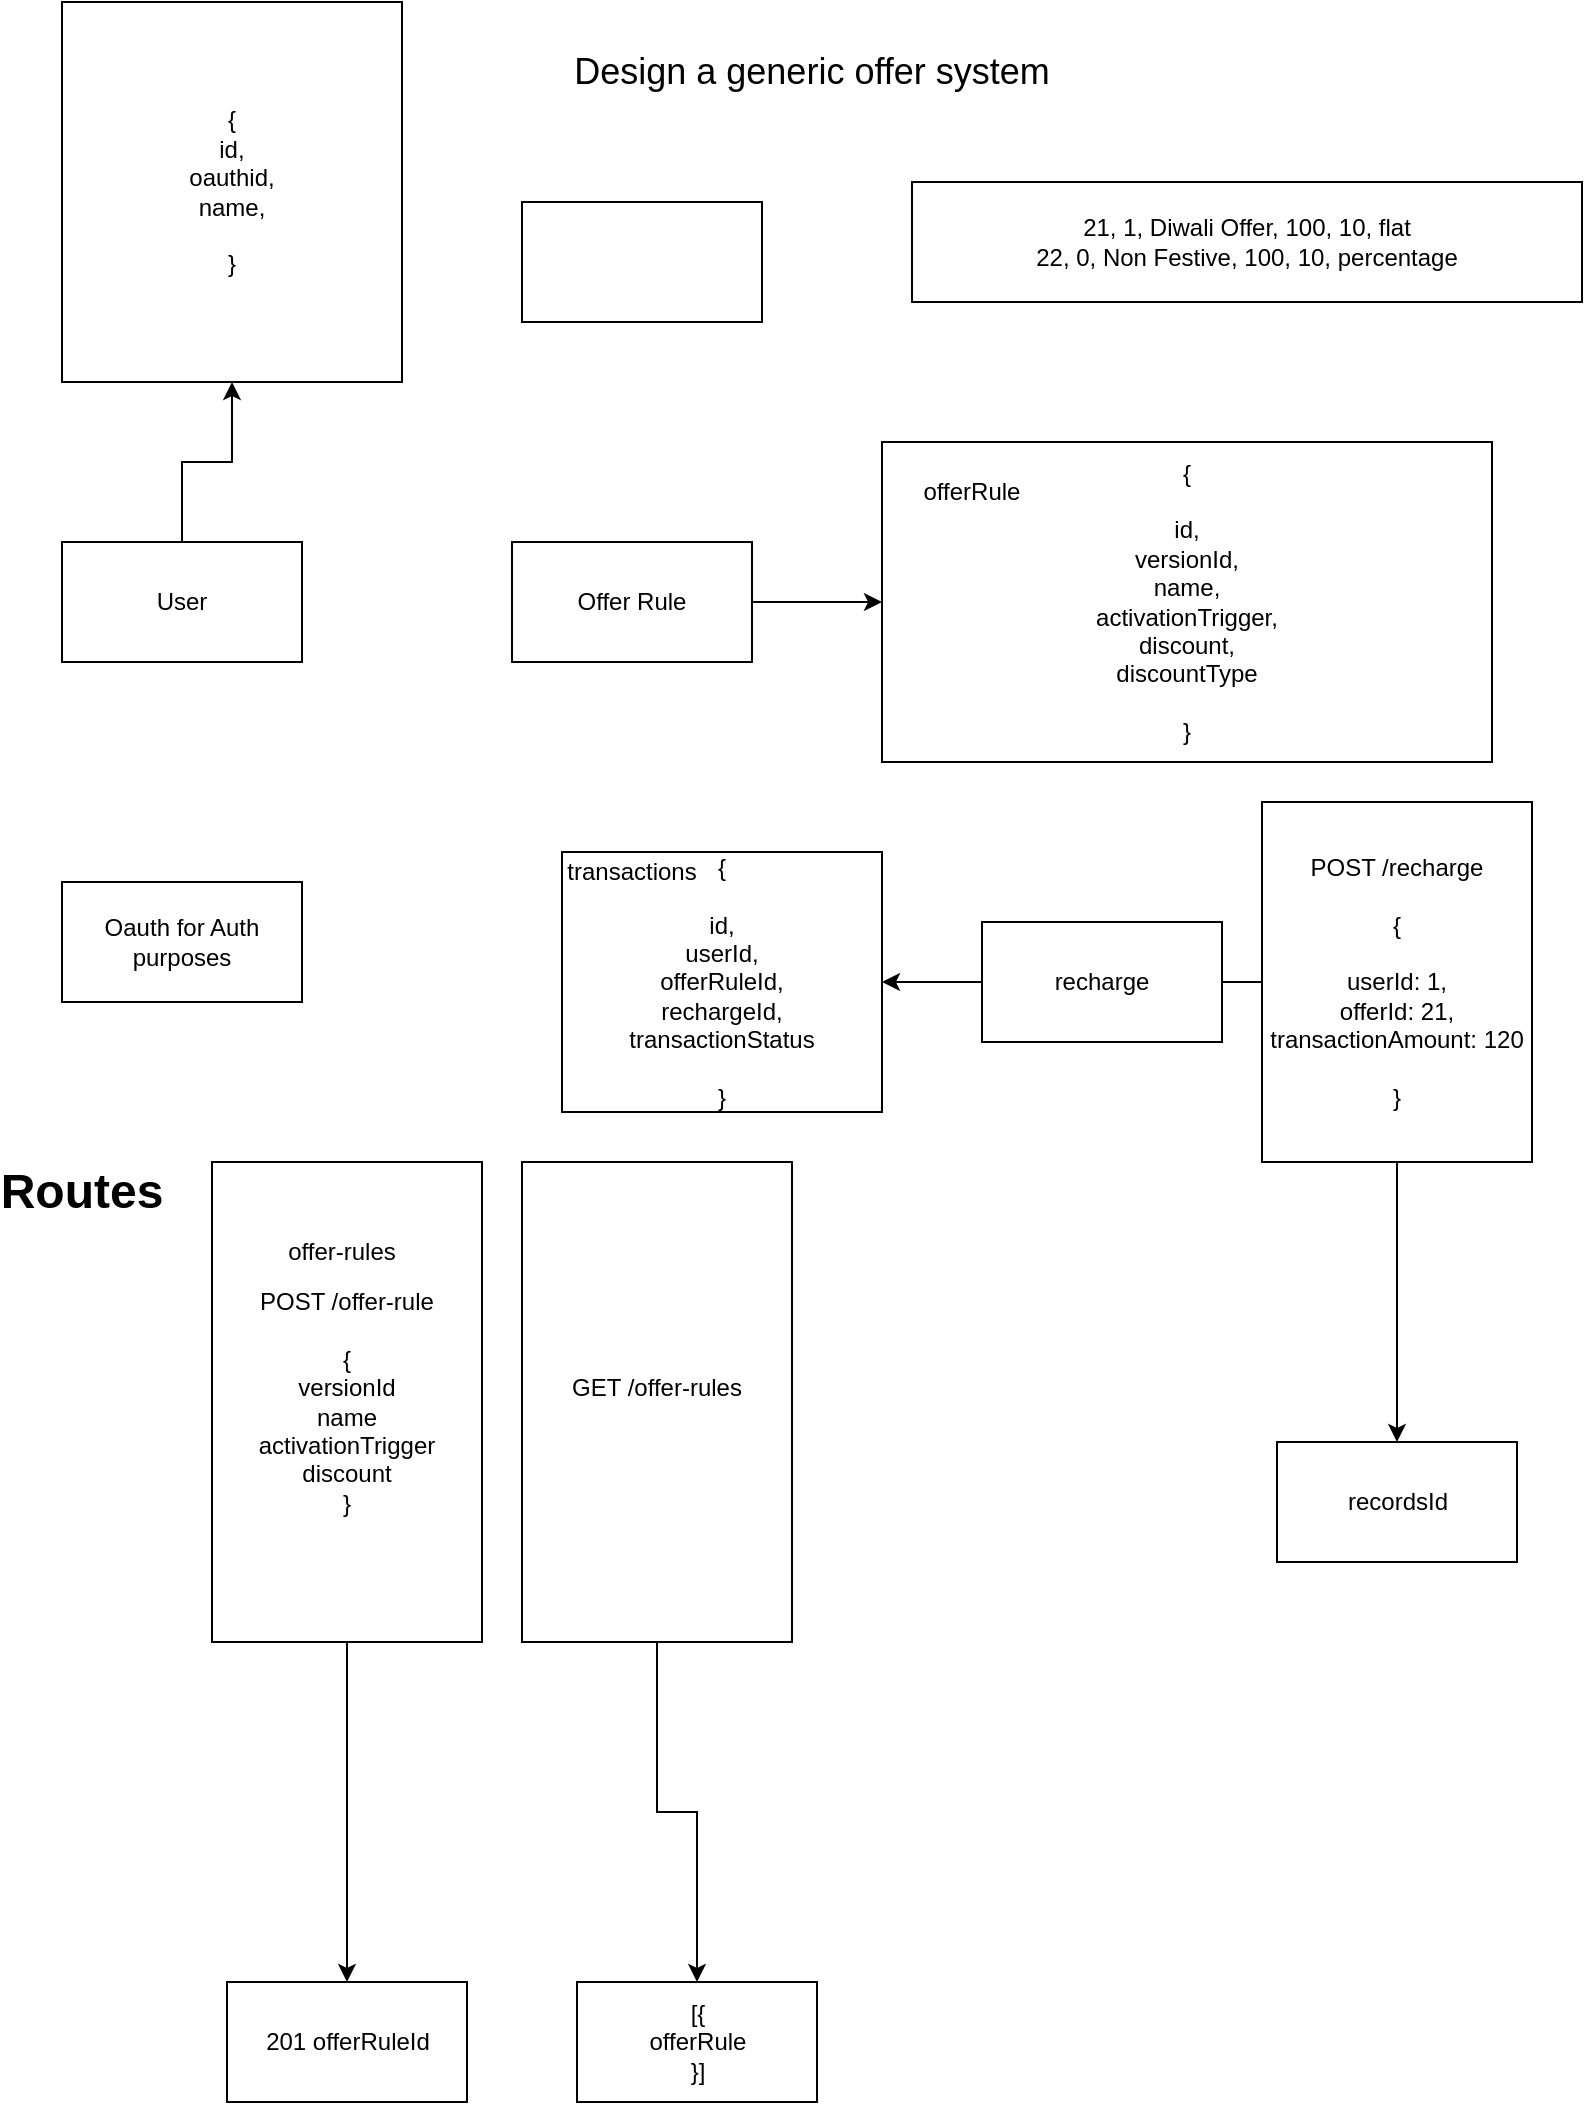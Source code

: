 <mxfile version="21.3.3" type="github">
  <diagram name="Page-1" id="s7AcB0m6s_H7qvarJmmd">
    <mxGraphModel dx="724" dy="396" grid="1" gridSize="10" guides="1" tooltips="1" connect="1" arrows="1" fold="1" page="1" pageScale="1" pageWidth="850" pageHeight="1100" math="0" shadow="0">
      <root>
        <mxCell id="0" />
        <mxCell id="1" parent="0" />
        <mxCell id="VwqzOqP9o5EsryEy8_eC-1" value="&lt;font style=&quot;font-size: 18px;&quot;&gt;Design a generic offer system&lt;/font&gt;" style="text;html=1;strokeColor=none;fillColor=none;align=center;verticalAlign=middle;whiteSpace=wrap;rounded=0;" vertex="1" parent="1">
          <mxGeometry x="120" y="40" width="610" height="30" as="geometry" />
        </mxCell>
        <mxCell id="VwqzOqP9o5EsryEy8_eC-11" value="" style="edgeStyle=orthogonalEdgeStyle;rounded=0;orthogonalLoop=1;jettySize=auto;html=1;" edge="1" parent="1" source="VwqzOqP9o5EsryEy8_eC-2" target="VwqzOqP9o5EsryEy8_eC-10">
          <mxGeometry relative="1" as="geometry" />
        </mxCell>
        <mxCell id="VwqzOqP9o5EsryEy8_eC-2" value="User" style="rounded=0;whiteSpace=wrap;html=1;" vertex="1" parent="1">
          <mxGeometry x="50" y="290" width="120" height="60" as="geometry" />
        </mxCell>
        <mxCell id="VwqzOqP9o5EsryEy8_eC-8" value="" style="edgeStyle=orthogonalEdgeStyle;rounded=0;orthogonalLoop=1;jettySize=auto;html=1;" edge="1" parent="1" source="VwqzOqP9o5EsryEy8_eC-3" target="VwqzOqP9o5EsryEy8_eC-7">
          <mxGeometry relative="1" as="geometry" />
        </mxCell>
        <mxCell id="VwqzOqP9o5EsryEy8_eC-3" value="Offer Rule" style="rounded=0;whiteSpace=wrap;html=1;" vertex="1" parent="1">
          <mxGeometry x="275" y="290" width="120" height="60" as="geometry" />
        </mxCell>
        <mxCell id="VwqzOqP9o5EsryEy8_eC-4" value="Oauth for Auth purposes" style="rounded=0;whiteSpace=wrap;html=1;" vertex="1" parent="1">
          <mxGeometry x="50" y="460" width="120" height="60" as="geometry" />
        </mxCell>
        <mxCell id="VwqzOqP9o5EsryEy8_eC-22" value="" style="edgeStyle=orthogonalEdgeStyle;rounded=0;orthogonalLoop=1;jettySize=auto;html=1;" edge="1" parent="1" source="VwqzOqP9o5EsryEy8_eC-5" target="VwqzOqP9o5EsryEy8_eC-21">
          <mxGeometry relative="1" as="geometry" />
        </mxCell>
        <mxCell id="VwqzOqP9o5EsryEy8_eC-5" value="POST /offer-rule&lt;br&gt;&lt;br&gt;{&lt;br&gt;versionId&lt;br&gt;name&lt;br&gt;activationTrigger&lt;br&gt;discount&lt;br&gt;}" style="rounded=0;whiteSpace=wrap;html=1;" vertex="1" parent="1">
          <mxGeometry x="125" y="600" width="135" height="240" as="geometry" />
        </mxCell>
        <mxCell id="VwqzOqP9o5EsryEy8_eC-6" value="&lt;h3&gt;&lt;font style=&quot;font-size: 24px;&quot;&gt;Routes&lt;/font&gt;&lt;/h3&gt;" style="text;html=1;strokeColor=none;fillColor=none;align=center;verticalAlign=middle;whiteSpace=wrap;rounded=0;" vertex="1" parent="1">
          <mxGeometry x="30" y="600" width="60" height="30" as="geometry" />
        </mxCell>
        <mxCell id="VwqzOqP9o5EsryEy8_eC-7" value="{&lt;br&gt;&lt;br&gt;id,&lt;br&gt;versionId,&lt;br&gt;name,&lt;br&gt;activationTrigger,&lt;br&gt;discount,&lt;br&gt;discountType&lt;br&gt;&lt;br&gt;}" style="whiteSpace=wrap;html=1;rounded=0;" vertex="1" parent="1">
          <mxGeometry x="460" y="240" width="305" height="160" as="geometry" />
        </mxCell>
        <mxCell id="VwqzOqP9o5EsryEy8_eC-9" value="offerRule" style="text;html=1;strokeColor=none;fillColor=none;align=center;verticalAlign=middle;whiteSpace=wrap;rounded=0;" vertex="1" parent="1">
          <mxGeometry x="475" y="250" width="60" height="30" as="geometry" />
        </mxCell>
        <mxCell id="VwqzOqP9o5EsryEy8_eC-10" value="{&lt;br&gt;id,&lt;br&gt;oauthid,&lt;br&gt;name,&lt;br&gt;&lt;br&gt;}" style="rounded=0;whiteSpace=wrap;html=1;" vertex="1" parent="1">
          <mxGeometry x="50" y="20" width="170" height="190" as="geometry" />
        </mxCell>
        <mxCell id="VwqzOqP9o5EsryEy8_eC-12" value="" style="rounded=0;whiteSpace=wrap;html=1;" vertex="1" parent="1">
          <mxGeometry x="280" y="120" width="120" height="60" as="geometry" />
        </mxCell>
        <mxCell id="VwqzOqP9o5EsryEy8_eC-13" value="21, 1, Diwali Offer, 100, 10, flat&lt;br&gt;22, 0, Non Festive, 100, 10, percentage" style="rounded=0;whiteSpace=wrap;html=1;" vertex="1" parent="1">
          <mxGeometry x="475" y="110" width="335" height="60" as="geometry" />
        </mxCell>
        <mxCell id="VwqzOqP9o5EsryEy8_eC-15" value="{&lt;br&gt;&lt;br&gt;id,&lt;br&gt;userId,&lt;br&gt;offerRuleId,&lt;br&gt;rechargeId,&lt;br&gt;transactionStatus&lt;br&gt;&lt;br&gt;}" style="rounded=0;whiteSpace=wrap;html=1;" vertex="1" parent="1">
          <mxGeometry x="300" y="445" width="160" height="130" as="geometry" />
        </mxCell>
        <mxCell id="VwqzOqP9o5EsryEy8_eC-16" value="transactions" style="text;html=1;strokeColor=none;fillColor=none;align=center;verticalAlign=middle;whiteSpace=wrap;rounded=0;" vertex="1" parent="1">
          <mxGeometry x="305" y="440" width="60" height="30" as="geometry" />
        </mxCell>
        <mxCell id="VwqzOqP9o5EsryEy8_eC-19" value="offer-rules" style="text;html=1;strokeColor=none;fillColor=none;align=center;verticalAlign=middle;whiteSpace=wrap;rounded=0;" vertex="1" parent="1">
          <mxGeometry x="160" y="630" width="60" height="30" as="geometry" />
        </mxCell>
        <mxCell id="VwqzOqP9o5EsryEy8_eC-24" value="" style="edgeStyle=orthogonalEdgeStyle;rounded=0;orthogonalLoop=1;jettySize=auto;html=1;" edge="1" parent="1" source="VwqzOqP9o5EsryEy8_eC-20" target="VwqzOqP9o5EsryEy8_eC-23">
          <mxGeometry relative="1" as="geometry" />
        </mxCell>
        <mxCell id="VwqzOqP9o5EsryEy8_eC-20" value="GET /offer-rules&lt;br&gt;&lt;br&gt;" style="rounded=0;whiteSpace=wrap;html=1;" vertex="1" parent="1">
          <mxGeometry x="280" y="600" width="135" height="240" as="geometry" />
        </mxCell>
        <mxCell id="VwqzOqP9o5EsryEy8_eC-21" value="201 offerRuleId" style="whiteSpace=wrap;html=1;rounded=0;" vertex="1" parent="1">
          <mxGeometry x="132.5" y="1010" width="120" height="60" as="geometry" />
        </mxCell>
        <mxCell id="VwqzOqP9o5EsryEy8_eC-23" value="[{&lt;br&gt;offerRule&lt;br&gt;}]" style="whiteSpace=wrap;html=1;rounded=0;" vertex="1" parent="1">
          <mxGeometry x="307.5" y="1010" width="120" height="60" as="geometry" />
        </mxCell>
        <mxCell id="VwqzOqP9o5EsryEy8_eC-27" style="edgeStyle=orthogonalEdgeStyle;rounded=0;orthogonalLoop=1;jettySize=auto;html=1;entryX=1;entryY=0.5;entryDx=0;entryDy=0;" edge="1" parent="1" source="VwqzOqP9o5EsryEy8_eC-26" target="VwqzOqP9o5EsryEy8_eC-15">
          <mxGeometry relative="1" as="geometry" />
        </mxCell>
        <mxCell id="VwqzOqP9o5EsryEy8_eC-29" value="" style="edgeStyle=orthogonalEdgeStyle;rounded=0;orthogonalLoop=1;jettySize=auto;html=1;" edge="1" parent="1" source="VwqzOqP9o5EsryEy8_eC-26" target="VwqzOqP9o5EsryEy8_eC-28">
          <mxGeometry relative="1" as="geometry" />
        </mxCell>
        <mxCell id="VwqzOqP9o5EsryEy8_eC-26" value="POST /recharge&lt;br&gt;&lt;br&gt;{&lt;br&gt;&lt;br&gt;userId: 1,&lt;br&gt;offerId: 21,&lt;br&gt;transactionAmount: 120&lt;br&gt;&lt;br&gt;}" style="rounded=0;whiteSpace=wrap;html=1;" vertex="1" parent="1">
          <mxGeometry x="650" y="420" width="135" height="180" as="geometry" />
        </mxCell>
        <mxCell id="VwqzOqP9o5EsryEy8_eC-28" value="recordsId" style="whiteSpace=wrap;html=1;rounded=0;" vertex="1" parent="1">
          <mxGeometry x="657.5" y="740" width="120" height="60" as="geometry" />
        </mxCell>
        <mxCell id="VwqzOqP9o5EsryEy8_eC-30" value="recharge&lt;br&gt;" style="rounded=0;whiteSpace=wrap;html=1;" vertex="1" parent="1">
          <mxGeometry x="510" y="480" width="120" height="60" as="geometry" />
        </mxCell>
      </root>
    </mxGraphModel>
  </diagram>
</mxfile>
